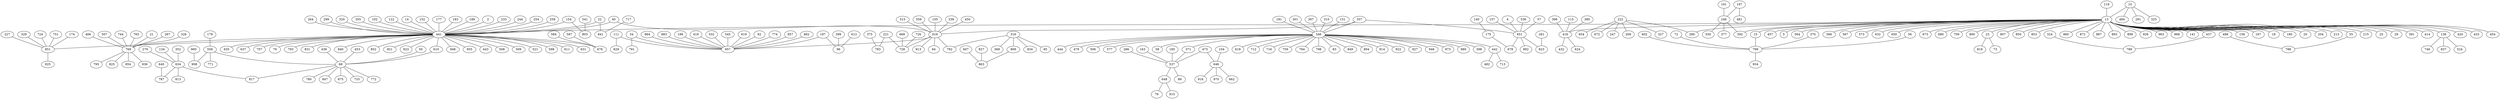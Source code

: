 strict graph "" {
	graph ["edge"="{}",
		file="/Users/felicedeluca/Developer/UofA/mlgd/pipeline/impred/tmp_workspace/eucore/set1/layers/EU_core_Layer_8_drawing_improved.dot",
		"graph"="{'file': '/Users/felicedeluca/Developer/UofA/mlgd/pipeline/impred/tmp_workspace/eucore/set1/layers/EU_core_Layer_8_drawing_improved.dot'}",
		"node"="{'height': '', 'level': '', 'pos': '', 'width': ''}"
	];
	10	 [height=0.05,
		level=1,
		pos="-9300.24,1101.89",
		width=0.05];
	13	 [height=0.05,
		level=1,
		pos="-1524.43,-90.09",
		width=0.05];
	10 -- 13;
	291	 [level=2,
		pos="-10450.56,-745.26"];
	10 -- 291;
	325	 [level=2,
		pos="-10546.25,2236.78"];
	10 -- 325;
	484	 [height=0.05,
		level=1,
		pos="-11483.92,303.35",
		width=0.05];
	10 -- 484;
	102	 [height=0.05,
		level=1,
		pos="3487.32,3137.15",
		width=0.05];
	441	 [height=0.05,
		level=1,
		pos="4079.18,-732.51",
		width=0.05];
	102 -- 441;
	104	 [height=0.05,
		level=1,
		pos="9372.29,14916.73",
		width=0.05];
	646	 [height=0.05,
		level=1,
		pos="10567.92,12510.04",
		width=0.05];
	104 -- 646;
	105	 [height=0.05,
		level=1,
		pos="7830.02,-5044.18",
		width=0.05];
	616	 [height=0.05,
		level=1,
		pos="7843.97,-6723.96",
		width=0.05];
	105 -- 616;
	111	 [level=2,
		pos="6764.96,-9641.07"];
	829	 [level=2,
		pos="6267.84,-9275.52"];
	111 -- 829;
	957	 [height=0.05,
		level=1,
		pos="7735.93,-10845.89",
		width=0.05];
	111 -- 957;
	115	 [height=0.05,
		level=1,
		pos="-4526.88,-3718.57",
		width=0.05];
	416	 [height=0.05,
		level=1,
		pos="-1826.51,-5039.51",
		width=0.05];
	115 -- 416;
	119	 [level=2,
		pos="464.56,-1039.78"];
	119 -- 13;
	122	 [height=0.05,
		level=1,
		pos="2532.25,-1537.65",
		width=0.05];
	122 -- 441;
	136	 [height=0.05,
		level=1,
		pos="-6246.88,-1673.21",
		width=0.05];
	13 -- 136;
	141	 [level=2,
		pos="-867.23,202.62"];
	13 -- 141;
	15	 [height=0.05,
		level=1,
		pos="755.81,2597.27",
		width=0.05];
	13 -- 15;
	158	 [height=0.05,
		level=1,
		pos="-1587.84,4501.08",
		width=0.05];
	13 -- 158;
	167	 [level=2,
		pos="-649.77,-1657.57"];
	13 -- 167;
	18	 [level=2,
		pos="-2530.68,-1075.09"];
	13 -- 18;
	180	 [height=0.05,
		level=1,
		pos="-2453.92,-120.66",
		width=0.05];
	13 -- 180;
	20	 [level=2,
		pos="-1415.56,1325.09"];
	13 -- 20;
	204	 [level=2,
		pos="-1015.99,1335.30"];
	13 -- 204;
	213	 [level=2,
		pos="-2644.36,915.76"];
	13 -- 213;
	215	 [level=2,
		pos="-2872.95,-2365.75"];
	13 -- 215;
	23	 [level=2,
		pos="-5153.71,2250.04"];
	13 -- 23;
	25	 [level=2,
		pos="-609.15,-1367.66"];
	13 -- 25;
	280	 [height=0.05,
		level=1,
		pos="1618.75,3549.47",
		width=0.05];
	13 -- 280;
	29	 [level=2,
		pos="924.13,-956.85"];
	13 -- 29;
	391	 [level=2,
		pos="-2331.35,1337.22"];
	13 -- 391;
	414	 [level=2,
		pos="-240.34,232.70"];
	13 -- 414;
	13 -- 416;
	420	 [height=0.05,
		level=1,
		pos="-4312.00,-2108.51",
		width=0.05];
	13 -- 420;
	433	 [level=2,
		pos="-13.28,1226.16"];
	13 -- 433;
	437	 [height=0.05,
		level=1,
		pos="-5662.84,3001.79",
		width=0.05];
	13 -- 437;
	13 -- 441;
	454	 [height=0.05,
		level=1,
		pos="-1271.75,-1466.65",
		width=0.05];
	13 -- 454;
	457	 [level=2,
		pos="-417.90,740.52"];
	13 -- 457;
	5	 [height=0.05,
		level=1,
		pos="-183.66,-191.05",
		width=0.05];
	13 -- 5;
	55	 [height=0.05,
		level=1,
		pos="2478.60,2515.29",
		width=0.05];
	13 -- 55;
	564	 [level=2,
		pos="-561.72,872.71"];
	13 -- 564;
	566	 [height=0.05,
		level=1,
		pos="-4611.97,966.54",
		width=0.05];
	13 -- 566;
	567	 [level=2,
		pos="-778.47,-61.05"];
	13 -- 567;
	573	 [height=0.05,
		level=1,
		pos="-4290.53,2823.84",
		width=0.05];
	13 -- 573;
	592	 [height=0.05,
		level=1,
		pos="-6656.05,3551.76",
		width=0.05];
	13 -- 592;
	632	 [level=2,
		pos="-823.86,232.24"];
	13 -- 632;
	650	 [height=0.05,
		level=1,
		pos="-2017.00,1737.82",
		width=0.05];
	13 -- 650;
	673	 [level=2,
		pos="-1796.67,-865.88"];
	13 -- 673;
	680	 [level=2,
		pos="-932.58,-1662.56"];
	13 -- 680;
	709	 [level=2,
		pos="-1075.46,787.54"];
	13 -- 709;
	800	 [level=2,
		pos="1807.54,1949.51"];
	13 -- 800;
	807	 [level=2,
		pos="-2207.41,1926.64"];
	13 -- 807;
	850	 [level=2,
		pos="853.70,613.60"];
	13 -- 850;
	853	 [level=2,
		pos="-3296.63,334.09"];
	13 -- 853;
	860	 [height=0.05,
		level=1,
		pos="-3002.94,3083.47",
		width=0.05];
	13 -- 860;
	872	 [height=0.05,
		level=1,
		pos="-2074.15,816.12",
		width=0.05];
	13 -- 872;
	887	 [level=2,
		pos="468.57,-534.32"];
	13 -- 887;
	893	 [level=2,
		pos="-3612.72,2307.67"];
	13 -- 893;
	899	 [level=2,
		pos="-43.42,-1171.80"];
	13 -- 899;
	926	 [level=2,
		pos="-3066.42,-461.64"];
	13 -- 926;
	963	 [level=2,
		pos="-520.03,50.07"];
	13 -- 963;
	968	 [level=2,
		pos="-4462.81,252.85"];
	13 -- 968;
	134	 [height=0.05,
		level=1,
		pos="-11377.64,-8378.37",
		width=0.05];
	634	 [height=0.05,
		level=1,
		pos="-8879.72,-9950.50",
		width=0.05];
	134 -- 634;
	524	 [level=2,
		pos="-6944.94,-948.97"];
	136 -- 524;
	746	 [level=2,
		pos="-6620.89,-2605.71"];
	136 -- 746;
	837	 [height=0.05,
		level=1,
		pos="-8142.11,-2816.36",
		width=0.05];
	136 -- 837;
	14	 [height=0.05,
		level=1,
		pos="5407.42,417.16",
		width=0.05];
	14 -- 441;
	140	 [level=2,
		pos="18242.13,-5908.82"];
	175	 [level=2,
		pos="17377.39,-7287.72"];
	140 -- 175;
	799	 [height=0.05,
		level=1,
		pos="-2239.82,8706.62",
		width=0.05];
	15 -- 799;
	151	 [height=0.05,
		level=1,
		pos="11118.09,2531.17",
		width=0.05];
	346	 [height=0.05,
		level=1,
		pos="8088.95,260.36",
		width=0.05];
	151 -- 346;
	152	 [height=0.05,
		level=1,
		pos="4134.07,-2986.32",
		width=0.05];
	152 -- 441;
	154	 [height=0.05,
		level=1,
		pos="5799.76,-3151.00",
		width=0.05];
	154 -- 441;
	803	 [level=2,
		pos="5560.06,-2220.68"];
	154 -- 803;
	157	 [level=2,
		pos="12104.40,-6439.21"];
	651	 [height=0.05,
		level=1,
		pos="13394.04,-7741.73",
		width=0.05];
	157 -- 651;
	163	 [level=2,
		pos="9610.45,4931.87"];
	537	 [height=0.05,
		level=1,
		pos="11914.75,4922.05",
		width=0.05];
	163 -- 537;
	174	 [height=0.05,
		level=1,
		pos="5071.06,11220.56",
		width=0.05];
	851	 [height=0.05,
		level=1,
		pos="3510.62,8652.93",
		width=0.05];
	174 -- 851;
	678	 [level=2,
		pos="15305.12,-6953.18"];
	175 -- 678;
	177	 [height=0.05,
		level=1,
		pos="5671.22,1186.48",
		width=0.05];
	177 -- 441;
	179	 [level=2,
		pos="-6522.38,-16964.66"];
	558	 [height=0.05,
		level=1,
		pos="-4568.56,-16936.92",
		width=0.05];
	179 -- 558;
	181	 [height=0.05,
		level=1,
		pos="8325.97,2580.23",
		width=0.05];
	181 -- 346;
	183	 [height=0.05,
		level=1,
		pos="4644.01,-4358.62",
		width=0.05];
	183 -- 441;
	185	 [level=2,
		pos="13097.49,5041.38"];
	185 -- 537;
	187	 [level=2,
		pos="7059.57,-12179.83"];
	187 -- 957;
	96	 [level=2,
		pos="6059.10,-12080.25"];
	187 -- 96;
	189	 [height=0.05,
		level=1,
		pos="538.80,-1701.42",
		width=0.05];
	189 -- 441;
	191	 [level=2,
		pos="-9511.42,5756.84"];
	246	 [level=2,
		pos="-7782.06,5725.31"];
	191 -- 246;
	197	 [level=2,
		pos="-9960.21,7582.33"];
	197 -- 246;
	481	 [level=2,
		pos="-11253.45,6995.46"];
	197 -- 481;
	198	 [level=2,
		pos="8506.65,-9175.14"];
	198 -- 957;
	2	 [level=2,
		pos="4073.15,1744.92"];
	2 -- 441;
	21	 [level=2,
		pos="-6646.93,-9908.97"];
	769	 [height=0.05,
		level=1,
		pos="-4854.45,-9255.98",
		width=0.05];
	21 -- 769;
	22	 [height=0.05,
		level=1,
		pos="2255.17,-4863.58",
		width=0.05];
	22 -- 441;
	841	 [level=2,
		pos="1017.81,-6367.43"];
	22 -- 841;
	221	 [height=0.05,
		level=1,
		pos="5562.28,8607.17",
		width=0.05];
	728	 [height=0.05,
		level=1,
		pos="4695.50,6280.25",
		width=0.05];
	221 -- 728;
	783	 [level=2,
		pos="5716.98,9574.83"];
	221 -- 783;
	222	 [level=2,
		pos="617.43,7723.46"];
	247	 [level=2,
		pos="-715.08,9189.89"];
	222 -- 247;
	269	 [level=2,
		pos="-497.02,8771.85"];
	222 -- 269;
	222 -- 280;
	327	 [level=2,
		pos="1895.50,8077.78"];
	222 -- 327;
	654	 [level=2,
		pos="516.17,9624.47"];
	222 -- 654;
	672	 [level=2,
		pos="-180.70,9865.71"];
	222 -- 672;
	227	 [height=0.05,
		level=1,
		pos="2192.90,10015.89",
		width=0.05];
	227 -- 851;
	73	 [level=2,
		pos="-6055.30,1458.84"];
	23 -- 73;
	819	 [level=2,
		pos="-5778.41,855.58"];
	23 -- 819;
	233	 [height=0.05,
		level=1,
		pos="3206.98,4343.69",
		width=0.05];
	233 -- 441;
	244	 [level=2,
		pos="1857.02,-2228.06"];
	244 -- 441;
	377	 [level=2,
		pos="-9041.27,5067.62"];
	246 -- 377;
	550	 [level=2,
		pos="-8215.49,4395.01"];
	246 -- 550;
	246 -- 592;
	254	 [height=0.05,
		level=1,
		pos="4494.36,2202.54",
		width=0.05];
	254 -- 441;
	259	 [level=2,
		pos="1346.85,-1916.58"];
	259 -- 441;
	264	 [level=2,
		pos="2832.55,-1726.76"];
	264 -- 441;
	267	 [height=0.05,
		level=1,
		pos="-6027.43,-7011.79",
		width=0.05];
	267 -- 769;
	276	 [height=0.05,
		level=1,
		pos="-10070.42,-11682.35",
		width=0.05];
	276 -- 634;
	281	 [level=2,
		pos="14449.86,-12040.38"];
	823	 [level=2,
		pos="15164.01,-10966.61"];
	281 -- 823;
	286	 [height=0.05,
		level=1,
		pos="11702.97,6633.98",
		width=0.05];
	286 -- 537;
	299	 [level=2,
		pos="2218.63,-959.73"];
	299 -- 441;
	301	 [level=2,
		pos="9774.83,-375.90"];
	301 -- 346;
	307	 [level=2,
		pos="7821.22,2758.79"];
	307 -- 346;
	310	 [level=2,
		pos="7061.74,-907.70"];
	310 -- 346;
	316	 [height=0.05,
		level=1,
		pos="4847.90,-13979.66",
		width=0.05];
	368	 [level=2,
		pos="4963.61,-15115.43"];
	316 -- 368;
	792	 [height=0.05,
		level=1,
		pos="4576.34,-9681.18",
		width=0.05];
	316 -- 792;
	809	 [height=0.05,
		level=1,
		pos="3240.59,-16391.58",
		width=0.05];
	316 -- 809;
	834	 [height=0.05,
		level=1,
		pos="3893.40,-10945.42",
		width=0.05];
	316 -- 834;
	85	 [height=0.05,
		level=1,
		pos="3448.69,-15014.50",
		width=0.05];
	316 -- 85;
	320	 [level=2,
		pos="3737.50,-3431.11"];
	320 -- 441;
	324	 [level=2,
		pos="-4375.95,4249.25"];
	789	 [level=2,
		pos="-5291.73,4006.82"];
	324 -- 789;
	326	 [level=2,
		pos="-5158.65,-7186.55"];
	326 -- 769;
	329	 [height=0.05,
		level=1,
		pos="2268.87,11697.03",
		width=0.05];
	329 -- 851;
	336	 [level=2,
		pos="6436.40,-6598.65"];
	336 -- 616;
	337	 [height=0.05,
		level=1,
		pos="9699.75,-4674.58",
		width=0.05];
	337 -- 346;
	337 -- 616;
	337 -- 651;
	34	 [level=2,
		pos="10211.26,-10802.88"];
	791	 [level=2,
		pos="11133.53,-11010.67"];
	34 -- 791;
	34 -- 957;
	371	 [height=0.05,
		level=1,
		pos="9438.09,3299.19",
		width=0.05];
	346 -- 371;
	398	 [level=2,
		pos="7890.38,-2365.46"];
	346 -- 398;
	442	 [level=2,
		pos="11828.66,1265.60"];
	346 -- 442;
	444	 [level=2,
		pos="9945.35,-1731.50"];
	346 -- 444;
	479	 [height=0.05,
		level=1,
		pos="8919.45,-1335.03",
		width=0.05];
	346 -- 479;
	506	 [height=0.05,
		level=1,
		pos="7518.61,4293.31",
		width=0.05];
	346 -- 506;
	577	 [height=0.05,
		level=1,
		pos="10582.26,542.60",
		width=0.05];
	346 -- 577;
	58	 [height=0.05,
		level=1,
		pos="6748.80,3526.41",
		width=0.05];
	346 -- 58;
	618	 [level=2,
		pos="6826.47,1455.43"];
	346 -- 618;
	712	 [level=2,
		pos="9490.82,1813.44"];
	346 -- 712;
	716	 [level=2,
		pos="8848.72,2851.44"];
	346 -- 716;
	759	 [height=0.05,
		level=1,
		pos="10168.70,1316.81",
		width=0.05];
	346 -- 759;
	764	 [height=0.05,
		level=1,
		pos="9135.08,1892.85",
		width=0.05];
	346 -- 764;
	798	 [height=0.05,
		level=1,
		pos="11416.20,1248.48",
		width=0.05];
	346 -- 798;
	83	 [level=2,
		pos="8847.55,-1850.40"];
	346 -- 83;
	849	 [height=0.05,
		level=1,
		pos="11005.93,-1811.32",
		width=0.05];
	346 -- 849;
	894	 [level=2,
		pos="9342.26,2340.53"];
	346 -- 894;
	914	 [level=2,
		pos="10306.68,1452.34"];
	346 -- 914;
	922	 [height=0.05,
		level=1,
		pos="7828.44,-2168.99",
		width=0.05];
	346 -- 922;
	927	 [height=0.05,
		level=1,
		pos="6879.77,-1037.64",
		width=0.05];
	346 -- 927;
	946	 [height=0.05,
		level=1,
		pos="10586.32,-3048.42",
		width=0.05];
	346 -- 946;
	973	 [level=2,
		pos="7025.28,-1927.69"];
	346 -- 973;
	980	 [level=2,
		pos="7539.07,-1496.64"];
	346 -- 980;
	352	 [level=2,
		pos="-7970.99,-9295.48"];
	352 -- 634;
	355	 [height=0.05,
		level=1,
		pos="1860.17,-1063.40",
		width=0.05];
	355 -- 441;
	370	 [level=2,
		pos="-2139.04,10285.79"];
	370 -- 799;
	371 -- 537;
	375	 [level=2,
		pos="6290.90,10245.74"];
	375 -- 783;
	380	 [level=2,
		pos="-2854.81,-3856.17"];
	380 -- 416;
	396	 [level=2,
		pos="-3591.07,-4992.18"];
	396 -- 416;
	399	 [level=2,
		pos="6030.19,-13347.13"];
	399 -- 96;
	4	 [level=2,
		pos="11342.88,-7416.40"];
	4 -- 651;
	40	 [height=0.05,
		level=1,
		pos="4983.61,-5875.18",
		width=0.05];
	40 -- 441;
	40 -- 616;
	432	 [level=2,
		pos="-4073.37,-4852.53"];
	416 -- 432;
	624	 [height=0.05,
		level=1,
		pos="-3632.07,-4331.41",
		width=0.05];
	416 -- 624;
	418	 [level=2,
		pos="8932.33,-9842.30"];
	418 -- 957;
	437 -- 789;
	439	 [height=0.05,
		level=1,
		pos="-5119.93,-14555.08",
		width=0.05];
	68	 [height=0.05,
		level=1,
		pos="-4114.30,-12563.05",
		width=0.05];
	439 -- 68;
	443	 [level=2,
		pos="4816.93,1404.51"];
	441 -- 443;
	508	 [height=0.05,
		level=1,
		pos="6124.37,-4334.42",
		width=0.05];
	441 -- 508;
	509	 [height=0.05,
		level=1,
		pos="5073.32,961.39",
		width=0.05];
	441 -- 509;
	521	 [height=0.05,
		level=1,
		pos="3402.12,-3661.36",
		width=0.05];
	441 -- 521;
	598	 [level=2,
		pos="4797.07,-3083.02"];
	441 -- 598;
	610	 [height=0.05,
		level=1,
		pos="-320.42,-7269.32",
		width=0.05];
	441 -- 610;
	611	 [level=2,
		pos="1760.34,-1427.42"];
	441 -- 611;
	631	 [height=0.05,
		level=1,
		pos="2337.33,-2076.29",
		width=0.05];
	441 -- 631;
	635	 [height=0.05,
		level=1,
		pos="-795.09,-2802.62",
		width=0.05];
	441 -- 635;
	637	 [height=0.05,
		level=1,
		pos="5094.18,2733.71",
		width=0.05];
	441 -- 637;
	676	 [height=0.05,
		level=1,
		pos="2375.90,-5898.09",
		width=0.05];
	441 -- 676;
	707	 [level=2,
		pos="2903.77,994.10"];
	441 -- 707;
	441 -- 769;
	79	 [level=2,
		pos="3087.19,-3909.94"];
	441 -- 79;
	793	 [height=0.05,
		level=1,
		pos="4235.03,-3685.93",
		width=0.05];
	441 -- 793;
	831	 [height=0.05,
		level=1,
		pos="2240.48,963.45",
		width=0.05];
	441 -- 831;
	840	 [height=0.05,
		level=1,
		pos="6065.59,-772.63",
		width=0.05];
	441 -- 840;
	441 -- 851;
	852	 [level=2,
		pos="5895.74,-61.84"];
	441 -- 852;
	921	 [height=0.05,
		level=1,
		pos="4833.48,3621.56",
		width=0.05];
	441 -- 921;
	923	 [level=2,
		pos="3163.12,1891.37"];
	441 -- 923;
	948	 [height=0.05,
		level=1,
		pos="2906.89,-1366.69",
		width=0.05];
	441 -- 948;
	955	 [height=0.05,
		level=1,
		pos="3171.80,1677.41",
		width=0.05];
	441 -- 955;
	482	 [level=2,
		pos="12718.86,1705.87"];
	442 -- 482;
	713	 [level=2,
		pos="12580.06,795.22"];
	442 -- 713;
	450	 [height=0.05,
		level=1,
		pos="9692.67,-7294.12",
		width=0.05];
	450 -- 616;
	453	 [height=0.05,
		level=1,
		pos="-1768.95,-13414.51",
		width=0.05];
	453 -- 68;
	466	 [level=2,
		pos="-6866.14,-8896.94"];
	466 -- 769;
	473	 [height=0.05,
		level=1,
		pos="12327.16,8956.57",
		width=0.05];
	473 -- 537;
	473 -- 646;
	488	 [height=0.05,
		level=1,
		pos="2269.57,6406.49",
		width=0.05];
	788	 [height=0.05,
		level=1,
		pos="1867.24,5401.27",
		width=0.05];
	488 -- 788;
	50	 [height=0.05,
		level=1,
		pos="-6623.49,-13440.54",
		width=0.05];
	50 -- 68;
	507	 [height=0.05,
		level=1,
		pos="-7335.17,-9448.92",
		width=0.05];
	507 -- 769;
	515	 [height=0.05,
		level=1,
		pos="6223.46,-5818.45",
		width=0.05];
	515 -- 616;
	532	 [level=2,
		pos="8734.96,-12590.54"];
	532 -- 957;
	536	 [height=0.05,
		level=1,
		pos="15033.24,-9555.18",
		width=0.05];
	536 -- 651;
	648	 [level=2,
		pos="10310.99,6612.13"];
	537 -- 648;
	89	 [level=2,
		pos="10614.75,4406.66"];
	537 -- 89;
	541	 [level=2,
		pos="5941.95,-1726.54"];
	541 -- 803;
	545	 [height=0.05,
		level=1,
		pos="7433.71,-15362.00",
		width=0.05];
	545 -- 957;
	55 -- 788;
	558 -- 68;
	771	 [height=0.05,
		level=1,
		pos="-5851.48,-18372.89",
		width=0.05];
	558 -- 771;
	908	 [level=2,
		pos="-3618.81,-19274.15"];
	558 -- 908;
	559	 [level=2,
		pos="6512.61,-7693.01"];
	559 -- 616;
	56	 [level=2,
		pos="-2889.81,10481.88"];
	56 -- 799;
	57	 [level=2,
		pos="14622.10,-8920.41"];
	57 -- 651;
	584	 [level=2,
		pos="3077.91,-5044.99"];
	584 -- 676;
	587	 [level=2,
		pos="1683.91,-5696.33"];
	587 -- 676;
	602	 [height=0.05,
		level=1,
		pos="-1859.98,11203.04",
		width=0.05];
	602 -- 799;
	607	 [level=2,
		pos="1227.75,-14992.13"];
	863	 [level=2,
		pos="1906.65,-15498.26"];
	607 -- 863;
	610 -- 68;
	612	 [level=2,
		pos="5493.24,-12451.33"];
	612 -- 96;
	616 -- 728;
	616 -- 792;
	84	 [level=2,
		pos="7257.52,-5508.30"];
	616 -- 84;
	913	 [level=2,
		pos="5641.78,-7405.65"];
	616 -- 913;
	616 -- 957;
	619	 [level=2,
		pos="9798.66,-9516.47"];
	619 -- 957;
	62	 [level=2,
		pos="8271.02,-8753.70"];
	62 -- 957;
	787	 [height=0.05,
		level=1,
		pos="-8648.89,-7266.94",
		width=0.05];
	634 -- 787;
	813	 [height=0.05,
		level=1,
		pos="-11529.78,-10446.34",
		width=0.05];
	634 -- 813;
	817	 [height=0.05,
		level=1,
		pos="-7825.89,-13297.98",
		width=0.05];
	634 -- 817;
	640	 [height=0.05,
		level=1,
		pos="-8660.55,-5077.71",
		width=0.05];
	640 -- 787;
	662	 [level=2,
		pos="10367.47,14711.38"];
	646 -- 662;
	916	 [level=2,
		pos="11645.90,13120.39"];
	646 -- 916;
	970	 [level=2,
		pos="9627.25,13881.07"];
	646 -- 970;
	76	 [level=2,
		pos="8708.53,6583.06"];
	648 -- 76;
	915	 [level=2,
		pos="9286.35,6995.61"];
	648 -- 915;
	651 -- 678;
	651 -- 823;
	892	 [level=2,
		pos="13937.41,-9745.21"];
	651 -- 892;
	668	 [level=2,
		pos="6502.52,7104.55"];
	668 -- 728;
	733	 [height=0.05,
		level=1,
		pos="-5351.91,-13648.72",
		width=0.05];
	68 -- 733;
	772	 [height=0.05,
		level=1,
		pos="-5894.90,-15015.49",
		width=0.05];
	68 -- 772;
	780	 [height=0.05,
		level=1,
		pos="-6155.15,-11652.68",
		width=0.05];
	68 -- 780;
	68 -- 817;
	847	 [level=2,
		pos="-5147.51,-11541.35"];
	68 -- 847;
	875	 [level=2,
		pos="-2846.71,-11260.93"];
	68 -- 875;
	717	 [level=2,
		pos="1336.71,-7200.13"];
	717 -- 841;
	72	 [level=2,
		pos="-3688.67,9529.34"];
	72 -- 799;
	724	 [level=2,
		pos="2800.84,7777.28"];
	724 -- 851;
	726	 [height=0.05,
		level=1,
		pos="8282.13,8773.22",
		width=0.05];
	726 -- 728;
	744	 [level=2,
		pos="-6956.19,-10117.18"];
	744 -- 769;
	751	 [level=2,
		pos="4391.98,9149.85"];
	751 -- 851;
	765	 [level=2,
		pos="-5282.19,-6882.98"];
	765 -- 769;
	795	 [level=2,
		pos="-4230.77,-10646.38"];
	769 -- 795;
	825	 [level=2,
		pos="-4461.15,-7081.50"];
	769 -- 825;
	854	 [height=0.05,
		level=1,
		pos="-6446.11,-8036.74",
		width=0.05];
	769 -- 854;
	936	 [height=0.05,
		level=1,
		pos="-6939.30,-6693.13",
		width=0.05];
	769 -- 936;
	774	 [level=2,
		pos="8927.09,-12748.07"];
	774 -- 957;
	934	 [level=2,
		pos="-1252.86,10296.18"];
	799 -- 934;
	809 -- 863;
	827	 [level=2,
		pos="2208.42,-15047.91"];
	827 -- 863;
	925	 [height=0.05,
		level=1,
		pos="3540.90,10352.70",
		width=0.05];
	851 -- 925;
	857	 [level=2,
		pos="6823.48,-10624.76"];
	857 -- 957;
	862	 [height=0.05,
		level=1,
		pos="8362.88,-13810.46",
		width=0.05];
	862 -- 957;
	864	 [height=0.05,
		level=1,
		pos="8121.59,-13053.49",
		width=0.05];
	864 -- 957;
	883	 [height=0.05,
		level=1,
		pos="7455.90,-13751.45",
		width=0.05];
	883 -- 957;
	900	 [level=2,
		pos="-3364.76,-20549.23"];
	900 -- 908;
}
